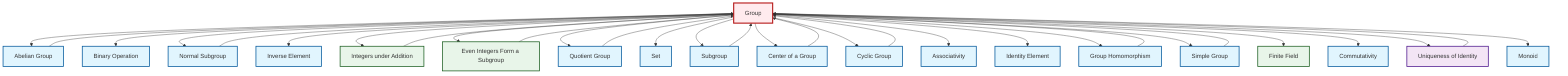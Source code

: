 graph TD
    classDef definition fill:#e1f5fe,stroke:#01579b,stroke-width:2px
    classDef theorem fill:#f3e5f5,stroke:#4a148c,stroke-width:2px
    classDef axiom fill:#fff3e0,stroke:#e65100,stroke-width:2px
    classDef example fill:#e8f5e9,stroke:#1b5e20,stroke-width:2px
    classDef current fill:#ffebee,stroke:#b71c1c,stroke-width:3px
    def-group["Group"]:::definition
    def-cyclic-group["Cyclic Group"]:::definition
    ex-finite-field["Finite Field"]:::example
    def-simple-group["Simple Group"]:::definition
    def-binary-operation["Binary Operation"]:::definition
    thm-unique-identity["Uniqueness of Identity"]:::theorem
    def-set["Set"]:::definition
    ex-even-integers-subgroup["Even Integers Form a Subgroup"]:::example
    def-homomorphism["Group Homomorphism"]:::definition
    def-inverse-element["Inverse Element"]:::definition
    def-identity-element["Identity Element"]:::definition
    def-commutativity["Commutativity"]:::definition
    def-normal-subgroup["Normal Subgroup"]:::definition
    def-associativity["Associativity"]:::definition
    def-subgroup["Subgroup"]:::definition
    ex-integers-addition["Integers under Addition"]:::example
    def-quotient-group["Quotient Group"]:::definition
    def-monoid["Monoid"]:::definition
    def-abelian-group["Abelian Group"]:::definition
    def-center-of-group["Center of a Group"]:::definition
    def-group --> def-abelian-group
    def-group --> def-binary-operation
    def-group --> def-normal-subgroup
    def-group --> def-inverse-element
    def-group --> ex-integers-addition
    def-group --> ex-even-integers-subgroup
    def-group --> def-quotient-group
    def-simple-group --> def-group
    def-normal-subgroup --> def-group
    def-group --> def-set
    def-group --> def-subgroup
    def-homomorphism --> def-group
    def-group --> def-center-of-group
    def-group --> def-cyclic-group
    ex-integers-addition --> def-group
    def-abelian-group --> def-group
    def-group --> def-associativity
    def-group --> def-identity-element
    def-group --> def-homomorphism
    def-group --> def-simple-group
    def-group --> ex-finite-field
    thm-unique-identity --> def-group
    ex-even-integers-subgroup --> def-group
    def-subgroup --> def-group
    def-cyclic-group --> def-group
    def-group --> def-commutativity
    def-group --> thm-unique-identity
    def-quotient-group --> def-group
    def-center-of-group --> def-group
    def-group --> def-monoid
    class def-group current